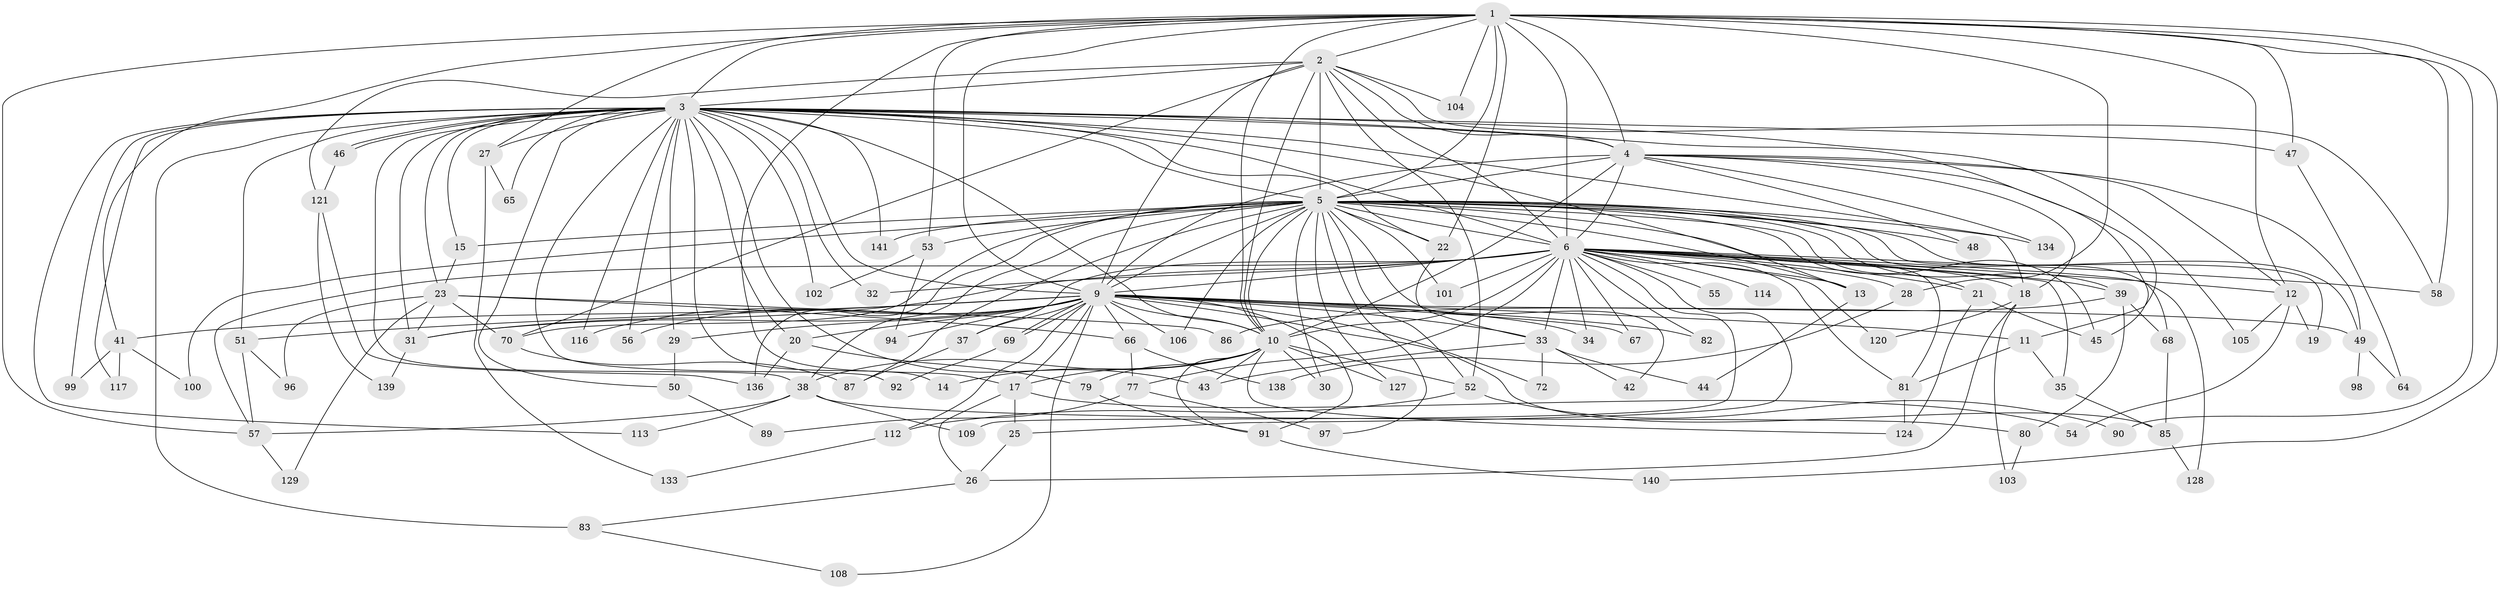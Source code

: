 // Generated by graph-tools (version 1.1) at 2025/23/03/03/25 07:23:41]
// undirected, 105 vertices, 243 edges
graph export_dot {
graph [start="1"]
  node [color=gray90,style=filled];
  1 [super="+130"];
  2 [super="+93"];
  3 [super="+75"];
  4 [super="+36"];
  5 [super="+8"];
  6 [super="+7"];
  9 [super="+59"];
  10 [super="+60"];
  11 [super="+24"];
  12 [super="+16"];
  13 [super="+78"];
  14;
  15;
  17 [super="+71"];
  18 [super="+73"];
  19;
  20;
  21 [super="+131"];
  22 [super="+119"];
  23;
  25;
  26 [super="+123"];
  27 [super="+61"];
  28;
  29;
  30;
  31 [super="+40"];
  32;
  33 [super="+107"];
  34;
  35;
  37;
  38 [super="+84"];
  39;
  41;
  42;
  43 [super="+111"];
  44;
  45 [super="+118"];
  46 [super="+76"];
  47;
  48;
  49 [super="+63"];
  50;
  51 [super="+62"];
  52 [super="+74"];
  53 [super="+125"];
  54;
  55;
  56 [super="+122"];
  57;
  58;
  64;
  65;
  66;
  67;
  68;
  69;
  70 [super="+88"];
  72;
  77;
  79 [super="+110"];
  80;
  81 [super="+95"];
  82;
  83 [super="+115"];
  85 [super="+126"];
  86;
  87 [super="+135"];
  89;
  90;
  91;
  92;
  94;
  96;
  97;
  98;
  99;
  100;
  101;
  102;
  103;
  104;
  105;
  106;
  108;
  109;
  112;
  113;
  114;
  116;
  117;
  120;
  121;
  124 [super="+132"];
  127;
  128;
  129;
  133;
  134;
  136 [super="+137"];
  138;
  139;
  140;
  141;
  1 -- 2;
  1 -- 3;
  1 -- 4;
  1 -- 5 [weight=2];
  1 -- 6 [weight=2];
  1 -- 9;
  1 -- 10;
  1 -- 17;
  1 -- 22;
  1 -- 27;
  1 -- 28;
  1 -- 41;
  1 -- 47;
  1 -- 53 [weight=2];
  1 -- 57;
  1 -- 90;
  1 -- 104;
  1 -- 140;
  1 -- 12;
  1 -- 58;
  2 -- 3;
  2 -- 4;
  2 -- 5 [weight=3];
  2 -- 6 [weight=2];
  2 -- 9;
  2 -- 10;
  2 -- 52;
  2 -- 58;
  2 -- 70;
  2 -- 104;
  2 -- 121;
  3 -- 4;
  3 -- 5 [weight=2];
  3 -- 6 [weight=2];
  3 -- 9;
  3 -- 10;
  3 -- 11;
  3 -- 13;
  3 -- 14;
  3 -- 15;
  3 -- 18;
  3 -- 20;
  3 -- 22;
  3 -- 23;
  3 -- 27 [weight=2];
  3 -- 29;
  3 -- 32;
  3 -- 38;
  3 -- 43;
  3 -- 46 [weight=2];
  3 -- 46;
  3 -- 47;
  3 -- 50;
  3 -- 51;
  3 -- 56;
  3 -- 65;
  3 -- 83 [weight=2];
  3 -- 92;
  3 -- 99;
  3 -- 102;
  3 -- 105;
  3 -- 113;
  3 -- 116;
  3 -- 117;
  3 -- 141;
  3 -- 31;
  4 -- 5 [weight=3];
  4 -- 6 [weight=2];
  4 -- 9;
  4 -- 10;
  4 -- 12;
  4 -- 18;
  4 -- 48;
  4 -- 49;
  4 -- 134;
  4 -- 45;
  5 -- 6 [weight=4];
  5 -- 9 [weight=2];
  5 -- 10 [weight=2];
  5 -- 15;
  5 -- 38;
  5 -- 45;
  5 -- 52;
  5 -- 53;
  5 -- 70;
  5 -- 101;
  5 -- 127;
  5 -- 141;
  5 -- 134;
  5 -- 136;
  5 -- 13;
  5 -- 81;
  5 -- 19;
  5 -- 21 [weight=2];
  5 -- 68;
  5 -- 30;
  5 -- 97;
  5 -- 100;
  5 -- 39;
  5 -- 42;
  5 -- 106;
  5 -- 48;
  5 -- 49;
  5 -- 22;
  5 -- 87;
  6 -- 9 [weight=3];
  6 -- 10 [weight=2];
  6 -- 12;
  6 -- 21;
  6 -- 25;
  6 -- 31;
  6 -- 32;
  6 -- 33;
  6 -- 34;
  6 -- 35;
  6 -- 37;
  6 -- 39;
  6 -- 57;
  6 -- 58;
  6 -- 67;
  6 -- 77;
  6 -- 82;
  6 -- 114 [weight=2];
  6 -- 128;
  6 -- 28;
  6 -- 101;
  6 -- 109;
  6 -- 55;
  6 -- 120;
  6 -- 18;
  6 -- 13;
  6 -- 81;
  9 -- 10;
  9 -- 11 [weight=2];
  9 -- 17;
  9 -- 20;
  9 -- 29;
  9 -- 34;
  9 -- 37;
  9 -- 41;
  9 -- 51;
  9 -- 56 [weight=2];
  9 -- 66;
  9 -- 67;
  9 -- 69;
  9 -- 69;
  9 -- 72;
  9 -- 82;
  9 -- 85;
  9 -- 91;
  9 -- 94;
  9 -- 106;
  9 -- 108;
  9 -- 112;
  9 -- 116;
  9 -- 33;
  9 -- 31;
  9 -- 49;
  10 -- 14;
  10 -- 30;
  10 -- 43;
  10 -- 79;
  10 -- 91;
  10 -- 124;
  10 -- 127;
  10 -- 17;
  10 -- 52;
  10 -- 38;
  11 -- 35;
  11 -- 81;
  12 -- 19;
  12 -- 54;
  12 -- 105;
  13 -- 44;
  15 -- 23;
  17 -- 25;
  17 -- 54;
  17 -- 26;
  18 -- 26;
  18 -- 103;
  18 -- 120;
  20 -- 79;
  20 -- 136;
  21 -- 45;
  21 -- 124;
  22 -- 33;
  23 -- 31;
  23 -- 66;
  23 -- 86;
  23 -- 96;
  23 -- 129;
  23 -- 70;
  25 -- 26;
  26 -- 83;
  27 -- 65;
  27 -- 133;
  28 -- 138;
  29 -- 50;
  31 -- 139;
  33 -- 42;
  33 -- 44;
  33 -- 72;
  33 -- 43;
  35 -- 85;
  37 -- 87;
  38 -- 80;
  38 -- 109;
  38 -- 113;
  38 -- 57;
  39 -- 68;
  39 -- 80;
  39 -- 86;
  41 -- 99;
  41 -- 100;
  41 -- 117;
  46 -- 121;
  47 -- 64;
  49 -- 64;
  49 -- 98 [weight=2];
  50 -- 89;
  51 -- 96;
  51 -- 57;
  52 -- 90;
  52 -- 112;
  53 -- 94;
  53 -- 102;
  57 -- 129;
  66 -- 77;
  66 -- 138;
  68 -- 85;
  69 -- 92;
  70 -- 87;
  77 -- 89;
  77 -- 97;
  79 -- 91;
  80 -- 103;
  81 -- 124;
  83 -- 108;
  85 -- 128;
  91 -- 140;
  112 -- 133;
  121 -- 139;
  121 -- 136;
}

